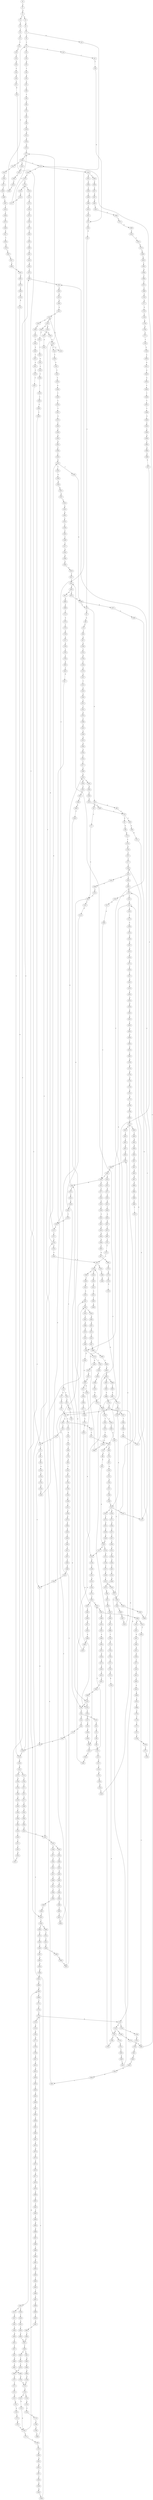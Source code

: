 strict digraph  {
	S0 -> S1 [ label = C ];
	S1 -> S2 [ label = G ];
	S2 -> S3 [ label = A ];
	S2 -> S4 [ label = T ];
	S3 -> S5 [ label = A ];
	S4 -> S6 [ label = G ];
	S5 -> S7 [ label = C ];
	S6 -> S8 [ label = C ];
	S7 -> S9 [ label = C ];
	S7 -> S10 [ label = A ];
	S8 -> S11 [ label = A ];
	S9 -> S12 [ label = T ];
	S10 -> S13 [ label = C ];
	S11 -> S14 [ label = T ];
	S12 -> S15 [ label = T ];
	S12 -> S16 [ label = G ];
	S13 -> S17 [ label = G ];
	S13 -> S18 [ label = C ];
	S14 -> S19 [ label = C ];
	S15 -> S20 [ label = C ];
	S16 -> S21 [ label = T ];
	S17 -> S22 [ label = C ];
	S18 -> S23 [ label = C ];
	S19 -> S24 [ label = C ];
	S20 -> S25 [ label = G ];
	S21 -> S26 [ label = C ];
	S22 -> S27 [ label = G ];
	S23 -> S28 [ label = G ];
	S24 -> S29 [ label = G ];
	S25 -> S30 [ label = T ];
	S26 -> S31 [ label = G ];
	S27 -> S32 [ label = C ];
	S28 -> S33 [ label = T ];
	S29 -> S34 [ label = C ];
	S30 -> S35 [ label = A ];
	S31 -> S36 [ label = C ];
	S32 -> S37 [ label = G ];
	S32 -> S38 [ label = A ];
	S33 -> S39 [ label = A ];
	S34 -> S40 [ label = A ];
	S35 -> S41 [ label = C ];
	S36 -> S42 [ label = G ];
	S37 -> S43 [ label = C ];
	S37 -> S44 [ label = G ];
	S38 -> S45 [ label = C ];
	S39 -> S46 [ label = C ];
	S40 -> S47 [ label = C ];
	S41 -> S48 [ label = T ];
	S42 -> S49 [ label = C ];
	S43 -> S50 [ label = G ];
	S44 -> S51 [ label = C ];
	S45 -> S52 [ label = G ];
	S46 -> S53 [ label = A ];
	S46 -> S54 [ label = G ];
	S47 -> S55 [ label = G ];
	S48 -> S56 [ label = T ];
	S49 -> S57 [ label = G ];
	S49 -> S58 [ label = A ];
	S50 -> S59 [ label = T ];
	S51 -> S60 [ label = T ];
	S52 -> S61 [ label = T ];
	S53 -> S62 [ label = G ];
	S54 -> S63 [ label = T ];
	S55 -> S61 [ label = T ];
	S56 -> S64 [ label = C ];
	S57 -> S65 [ label = A ];
	S58 -> S66 [ label = G ];
	S58 -> S67 [ label = A ];
	S59 -> S68 [ label = C ];
	S60 -> S69 [ label = A ];
	S60 -> S70 [ label = G ];
	S61 -> S71 [ label = C ];
	S62 -> S72 [ label = C ];
	S63 -> S73 [ label = C ];
	S64 -> S74 [ label = A ];
	S65 -> S75 [ label = G ];
	S66 -> S76 [ label = C ];
	S67 -> S77 [ label = C ];
	S68 -> S78 [ label = G ];
	S69 -> S79 [ label = T ];
	S70 -> S80 [ label = G ];
	S71 -> S81 [ label = G ];
	S71 -> S82 [ label = C ];
	S72 -> S83 [ label = A ];
	S73 -> S84 [ label = C ];
	S74 -> S85 [ label = A ];
	S75 -> S86 [ label = C ];
	S76 -> S87 [ label = G ];
	S76 -> S88 [ label = C ];
	S77 -> S89 [ label = C ];
	S78 -> S90 [ label = A ];
	S79 -> S91 [ label = A ];
	S80 -> S92 [ label = A ];
	S81 -> S93 [ label = A ];
	S82 -> S94 [ label = A ];
	S83 -> S95 [ label = G ];
	S84 -> S94 [ label = A ];
	S85 -> S96 [ label = G ];
	S86 -> S97 [ label = A ];
	S87 -> S98 [ label = G ];
	S88 -> S99 [ label = G ];
	S89 -> S100 [ label = A ];
	S89 -> S101 [ label = C ];
	S90 -> S102 [ label = C ];
	S91 -> S103 [ label = G ];
	S92 -> S104 [ label = A ];
	S93 -> S105 [ label = G ];
	S94 -> S106 [ label = G ];
	S95 -> S107 [ label = G ];
	S96 -> S108 [ label = C ];
	S97 -> S109 [ label = G ];
	S98 -> S110 [ label = G ];
	S99 -> S111 [ label = G ];
	S100 -> S112 [ label = G ];
	S101 -> S113 [ label = G ];
	S102 -> S114 [ label = G ];
	S103 -> S115 [ label = T ];
	S104 -> S116 [ label = T ];
	S104 -> S117 [ label = G ];
	S105 -> S118 [ label = C ];
	S106 -> S119 [ label = C ];
	S106 -> S120 [ label = T ];
	S107 -> S121 [ label = T ];
	S108 -> S122 [ label = G ];
	S109 -> S123 [ label = T ];
	S110 -> S124 [ label = T ];
	S111 -> S125 [ label = T ];
	S112 -> S126 [ label = A ];
	S112 -> S127 [ label = T ];
	S113 -> S128 [ label = T ];
	S114 -> S129 [ label = C ];
	S115 -> S130 [ label = A ];
	S116 -> S131 [ label = G ];
	S117 -> S132 [ label = A ];
	S118 -> S133 [ label = G ];
	S119 -> S134 [ label = T ];
	S119 -> S135 [ label = G ];
	S120 -> S136 [ label = A ];
	S121 -> S137 [ label = G ];
	S122 -> S138 [ label = A ];
	S123 -> S139 [ label = G ];
	S124 -> S140 [ label = G ];
	S125 -> S141 [ label = G ];
	S126 -> S142 [ label = C ];
	S126 -> S143 [ label = A ];
	S127 -> S144 [ label = C ];
	S128 -> S145 [ label = C ];
	S128 -> S39 [ label = A ];
	S129 -> S146 [ label = G ];
	S130 -> S147 [ label = G ];
	S131 -> S148 [ label = G ];
	S132 -> S149 [ label = A ];
	S133 -> S150 [ label = A ];
	S134 -> S151 [ label = T ];
	S135 -> S152 [ label = A ];
	S136 -> S153 [ label = G ];
	S137 -> S154 [ label = C ];
	S138 -> S155 [ label = G ];
	S139 -> S156 [ label = C ];
	S140 -> S157 [ label = C ];
	S141 -> S158 [ label = A ];
	S141 -> S159 [ label = G ];
	S142 -> S160 [ label = T ];
	S143 -> S161 [ label = C ];
	S144 -> S162 [ label = T ];
	S144 -> S163 [ label = G ];
	S145 -> S164 [ label = T ];
	S146 -> S165 [ label = C ];
	S147 -> S166 [ label = C ];
	S148 -> S167 [ label = G ];
	S149 -> S168 [ label = C ];
	S150 -> S169 [ label = G ];
	S151 -> S170 [ label = C ];
	S152 -> S171 [ label = G ];
	S153 -> S172 [ label = G ];
	S153 -> S173 [ label = C ];
	S154 -> S174 [ label = A ];
	S155 -> S175 [ label = T ];
	S156 -> S176 [ label = A ];
	S157 -> S177 [ label = C ];
	S158 -> S178 [ label = C ];
	S159 -> S179 [ label = T ];
	S159 -> S180 [ label = A ];
	S160 -> S181 [ label = C ];
	S161 -> S182 [ label = C ];
	S161 -> S183 [ label = A ];
	S162 -> S184 [ label = C ];
	S163 -> S185 [ label = T ];
	S163 -> S186 [ label = C ];
	S164 -> S187 [ label = C ];
	S165 -> S188 [ label = C ];
	S166 -> S189 [ label = C ];
	S167 -> S190 [ label = G ];
	S168 -> S191 [ label = G ];
	S169 -> S175 [ label = T ];
	S170 -> S192 [ label = A ];
	S171 -> S175 [ label = T ];
	S172 -> S193 [ label = G ];
	S173 -> S194 [ label = T ];
	S174 -> S195 [ label = C ];
	S175 -> S196 [ label = C ];
	S176 -> S197 [ label = A ];
	S177 -> S198 [ label = G ];
	S178 -> S199 [ label = G ];
	S179 -> S200 [ label = G ];
	S179 -> S201 [ label = T ];
	S180 -> S202 [ label = A ];
	S181 -> S203 [ label = C ];
	S182 -> S204 [ label = A ];
	S182 -> S205 [ label = G ];
	S183 -> S206 [ label = G ];
	S184 -> S207 [ label = T ];
	S185 -> S208 [ label = A ];
	S186 -> S209 [ label = G ];
	S187 -> S210 [ label = G ];
	S188 -> S211 [ label = T ];
	S189 -> S212 [ label = G ];
	S190 -> S213 [ label = T ];
	S191 -> S214 [ label = G ];
	S192 -> S215 [ label = C ];
	S193 -> S216 [ label = T ];
	S194 -> S217 [ label = C ];
	S195 -> S218 [ label = G ];
	S196 -> S219 [ label = C ];
	S196 -> S220 [ label = G ];
	S196 -> S221 [ label = T ];
	S197 -> S222 [ label = C ];
	S198 -> S223 [ label = C ];
	S199 -> S224 [ label = T ];
	S200 -> S225 [ label = G ];
	S201 -> S226 [ label = A ];
	S202 -> S227 [ label = C ];
	S202 -> S228 [ label = G ];
	S203 -> S229 [ label = C ];
	S204 -> S230 [ label = G ];
	S204 -> S231 [ label = C ];
	S205 -> S232 [ label = G ];
	S206 -> S233 [ label = C ];
	S207 -> S234 [ label = C ];
	S207 -> S235 [ label = G ];
	S208 -> S236 [ label = A ];
	S209 -> S237 [ label = G ];
	S209 -> S49 [ label = C ];
	S210 -> S238 [ label = G ];
	S211 -> S239 [ label = C ];
	S212 -> S240 [ label = A ];
	S212 -> S241 [ label = G ];
	S212 -> S242 [ label = C ];
	S213 -> S243 [ label = C ];
	S214 -> S244 [ label = C ];
	S215 -> S245 [ label = G ];
	S216 -> S246 [ label = C ];
	S217 -> S247 [ label = C ];
	S218 -> S248 [ label = C ];
	S219 -> S249 [ label = A ];
	S219 -> S250 [ label = C ];
	S220 -> S251 [ label = A ];
	S221 -> S252 [ label = C ];
	S222 -> S253 [ label = A ];
	S223 -> S254 [ label = C ];
	S223 -> S255 [ label = A ];
	S224 -> S256 [ label = G ];
	S225 -> S257 [ label = A ];
	S226 -> S258 [ label = G ];
	S227 -> S259 [ label = C ];
	S228 -> S132 [ label = A ];
	S229 -> S260 [ label = A ];
	S230 -> S126 [ label = A ];
	S231 -> S261 [ label = C ];
	S232 -> S262 [ label = A ];
	S233 -> S263 [ label = C ];
	S234 -> S264 [ label = T ];
	S234 -> S265 [ label = G ];
	S235 -> S266 [ label = T ];
	S236 -> S267 [ label = G ];
	S237 -> S268 [ label = C ];
	S238 -> S269 [ label = C ];
	S239 -> S270 [ label = G ];
	S240 -> S271 [ label = A ];
	S241 -> S125 [ label = T ];
	S242 -> S272 [ label = T ];
	S243 -> S273 [ label = C ];
	S244 -> S274 [ label = A ];
	S245 -> S275 [ label = C ];
	S246 -> S276 [ label = A ];
	S247 -> S277 [ label = A ];
	S248 -> S278 [ label = G ];
	S249 -> S279 [ label = G ];
	S250 -> S280 [ label = T ];
	S250 -> S281 [ label = G ];
	S251 -> S282 [ label = A ];
	S252 -> S283 [ label = G ];
	S253 -> S284 [ label = G ];
	S254 -> S285 [ label = G ];
	S255 -> S286 [ label = A ];
	S256 -> S287 [ label = G ];
	S257 -> S202 [ label = A ];
	S258 -> S288 [ label = A ];
	S259 -> S289 [ label = T ];
	S260 -> S290 [ label = T ];
	S261 -> S291 [ label = A ];
	S262 -> S292 [ label = C ];
	S263 -> S293 [ label = G ];
	S264 -> S294 [ label = G ];
	S265 -> S295 [ label = T ];
	S266 -> S296 [ label = A ];
	S267 -> S297 [ label = A ];
	S268 -> S60 [ label = T ];
	S269 -> S298 [ label = A ];
	S270 -> S299 [ label = G ];
	S271 -> S300 [ label = A ];
	S272 -> S301 [ label = G ];
	S273 -> S302 [ label = G ];
	S274 -> S303 [ label = C ];
	S275 -> S304 [ label = C ];
	S276 -> S305 [ label = C ];
	S277 -> S306 [ label = C ];
	S278 -> S32 [ label = C ];
	S278 -> S307 [ label = G ];
	S279 -> S120 [ label = T ];
	S279 -> S119 [ label = C ];
	S280 -> S308 [ label = C ];
	S281 -> S309 [ label = C ];
	S282 -> S310 [ label = C ];
	S283 -> S311 [ label = T ];
	S284 -> S312 [ label = C ];
	S285 -> S313 [ label = G ];
	S286 -> S314 [ label = C ];
	S287 -> S315 [ label = G ];
	S288 -> S316 [ label = A ];
	S289 -> S317 [ label = C ];
	S290 -> S318 [ label = C ];
	S291 -> S319 [ label = C ];
	S292 -> S320 [ label = G ];
	S293 -> S321 [ label = T ];
	S294 -> S322 [ label = A ];
	S295 -> S323 [ label = G ];
	S297 -> S324 [ label = C ];
	S298 -> S325 [ label = C ];
	S299 -> S326 [ label = G ];
	S300 -> S327 [ label = C ];
	S301 -> S328 [ label = G ];
	S302 -> S329 [ label = C ];
	S302 -> S330 [ label = T ];
	S303 -> S331 [ label = C ];
	S303 -> S332 [ label = T ];
	S304 -> S333 [ label = C ];
	S305 -> S334 [ label = T ];
	S306 -> S335 [ label = C ];
	S307 -> S336 [ label = T ];
	S308 -> S337 [ label = C ];
	S309 -> S338 [ label = C ];
	S310 -> S339 [ label = C ];
	S311 -> S340 [ label = C ];
	S312 -> S341 [ label = T ];
	S313 -> S342 [ label = T ];
	S313 -> S343 [ label = A ];
	S314 -> S89 [ label = C ];
	S315 -> S344 [ label = T ];
	S316 -> S345 [ label = G ];
	S317 -> S346 [ label = G ];
	S318 -> S347 [ label = T ];
	S319 -> S348 [ label = C ];
	S320 -> S349 [ label = C ];
	S320 -> S350 [ label = T ];
	S321 -> S351 [ label = C ];
	S322 -> S352 [ label = G ];
	S323 -> S353 [ label = G ];
	S324 -> S354 [ label = G ];
	S325 -> S355 [ label = G ];
	S325 -> S331 [ label = C ];
	S326 -> S356 [ label = C ];
	S327 -> S357 [ label = C ];
	S328 -> S358 [ label = A ];
	S329 -> S359 [ label = C ];
	S330 -> S360 [ label = C ];
	S331 -> S361 [ label = G ];
	S332 -> S362 [ label = G ];
	S333 -> S363 [ label = T ];
	S334 -> S364 [ label = C ];
	S335 -> S365 [ label = G ];
	S336 -> S366 [ label = G ];
	S337 -> S367 [ label = G ];
	S338 -> S368 [ label = T ];
	S339 -> S12 [ label = T ];
	S340 -> S369 [ label = T ];
	S341 -> S370 [ label = A ];
	S342 -> S141 [ label = G ];
	S343 -> S371 [ label = A ];
	S344 -> S372 [ label = A ];
	S345 -> S373 [ label = G ];
	S346 -> S374 [ label = G ];
	S347 -> S375 [ label = G ];
	S348 -> S376 [ label = C ];
	S349 -> S377 [ label = C ];
	S350 -> S378 [ label = C ];
	S351 -> S379 [ label = C ];
	S352 -> S380 [ label = T ];
	S353 -> S381 [ label = T ];
	S354 -> S382 [ label = G ];
	S355 -> S383 [ label = C ];
	S356 -> S384 [ label = T ];
	S357 -> S385 [ label = C ];
	S358 -> S104 [ label = A ];
	S359 -> S386 [ label = G ];
	S360 -> S387 [ label = G ];
	S361 -> S388 [ label = A ];
	S361 -> S389 [ label = G ];
	S362 -> S390 [ label = G ];
	S363 -> S391 [ label = T ];
	S364 -> S392 [ label = G ];
	S365 -> S393 [ label = G ];
	S366 -> S394 [ label = C ];
	S367 -> S395 [ label = G ];
	S368 -> S396 [ label = G ];
	S369 -> S397 [ label = G ];
	S370 -> S398 [ label = C ];
	S371 -> S399 [ label = C ];
	S372 -> S400 [ label = C ];
	S373 -> S401 [ label = G ];
	S374 -> S402 [ label = C ];
	S375 -> S403 [ label = C ];
	S376 -> S404 [ label = C ];
	S377 -> S405 [ label = C ];
	S378 -> S406 [ label = G ];
	S379 -> S407 [ label = T ];
	S380 -> S408 [ label = A ];
	S381 -> S409 [ label = A ];
	S382 -> S410 [ label = C ];
	S383 -> S278 [ label = G ];
	S384 -> S411 [ label = C ];
	S385 -> S412 [ label = C ];
	S386 -> S313 [ label = G ];
	S387 -> S413 [ label = G ];
	S388 -> S414 [ label = G ];
	S388 -> S415 [ label = A ];
	S389 -> S416 [ label = G ];
	S390 -> S417 [ label = G ];
	S391 -> S418 [ label = C ];
	S392 -> S419 [ label = C ];
	S393 -> S420 [ label = A ];
	S394 -> S421 [ label = C ];
	S395 -> S422 [ label = T ];
	S396 -> S423 [ label = T ];
	S397 -> S424 [ label = T ];
	S398 -> S425 [ label = G ];
	S399 -> S426 [ label = T ];
	S400 -> S427 [ label = T ];
	S401 -> S428 [ label = G ];
	S402 -> S298 [ label = A ];
	S403 -> S429 [ label = C ];
	S404 -> S430 [ label = T ];
	S405 -> S431 [ label = A ];
	S406 -> S432 [ label = T ];
	S407 -> S433 [ label = C ];
	S409 -> S434 [ label = T ];
	S409 -> S435 [ label = C ];
	S410 -> S436 [ label = T ];
	S411 -> S437 [ label = A ];
	S412 -> S438 [ label = G ];
	S413 -> S439 [ label = A ];
	S414 -> S440 [ label = T ];
	S415 -> S441 [ label = T ];
	S416 -> S442 [ label = A ];
	S417 -> S443 [ label = A ];
	S418 -> S444 [ label = A ];
	S419 -> S445 [ label = T ];
	S420 -> S292 [ label = C ];
	S421 -> S198 [ label = G ];
	S422 -> S446 [ label = C ];
	S423 -> S447 [ label = C ];
	S424 -> S448 [ label = T ];
	S425 -> S449 [ label = A ];
	S426 -> S450 [ label = G ];
	S426 -> S451 [ label = A ];
	S427 -> S452 [ label = A ];
	S428 -> S453 [ label = T ];
	S428 -> S454 [ label = G ];
	S429 -> S455 [ label = A ];
	S430 -> S456 [ label = T ];
	S431 -> S457 [ label = T ];
	S432 -> S458 [ label = G ];
	S433 -> S459 [ label = T ];
	S434 -> S460 [ label = G ];
	S435 -> S461 [ label = C ];
	S436 -> S462 [ label = C ];
	S437 -> S463 [ label = C ];
	S438 -> S464 [ label = A ];
	S439 -> S465 [ label = A ];
	S440 -> S466 [ label = C ];
	S441 -> S467 [ label = G ];
	S442 -> S468 [ label = A ];
	S443 -> S469 [ label = A ];
	S444 -> S470 [ label = T ];
	S445 -> S471 [ label = T ];
	S446 -> S472 [ label = T ];
	S447 -> S31 [ label = G ];
	S448 -> S473 [ label = C ];
	S449 -> S474 [ label = G ];
	S450 -> S475 [ label = C ];
	S450 -> S476 [ label = G ];
	S451 -> S477 [ label = C ];
	S452 -> S478 [ label = T ];
	S453 -> S479 [ label = C ];
	S454 -> S480 [ label = T ];
	S455 -> S481 [ label = G ];
	S456 -> S482 [ label = C ];
	S457 -> S483 [ label = C ];
	S458 -> S484 [ label = A ];
	S459 -> S485 [ label = T ];
	S459 -> S486 [ label = G ];
	S460 -> S487 [ label = A ];
	S461 -> S488 [ label = G ];
	S462 -> S489 [ label = T ];
	S463 -> S490 [ label = G ];
	S464 -> S491 [ label = C ];
	S465 -> S492 [ label = C ];
	S466 -> S219 [ label = C ];
	S467 -> S493 [ label = T ];
	S468 -> S494 [ label = T ];
	S469 -> S495 [ label = C ];
	S470 -> S496 [ label = C ];
	S471 -> S497 [ label = C ];
	S472 -> S498 [ label = G ];
	S473 -> S499 [ label = C ];
	S474 -> S500 [ label = A ];
	S475 -> S501 [ label = A ];
	S476 -> S502 [ label = C ];
	S476 -> S503 [ label = A ];
	S477 -> S504 [ label = A ];
	S478 -> S505 [ label = T ];
	S479 -> S506 [ label = T ];
	S480 -> S507 [ label = C ];
	S481 -> S508 [ label = T ];
	S482 -> S509 [ label = C ];
	S482 -> S510 [ label = G ];
	S483 -> S511 [ label = G ];
	S484 -> S512 [ label = C ];
	S485 -> S513 [ label = C ];
	S486 -> S514 [ label = T ];
	S487 -> S515 [ label = G ];
	S488 -> S516 [ label = G ];
	S489 -> S517 [ label = C ];
	S490 -> S518 [ label = T ];
	S491 -> S519 [ label = T ];
	S492 -> S520 [ label = A ];
	S492 -> S426 [ label = T ];
	S493 -> S521 [ label = A ];
	S494 -> S522 [ label = T ];
	S495 -> S523 [ label = T ];
	S496 -> S524 [ label = C ];
	S497 -> S525 [ label = A ];
	S498 -> S526 [ label = G ];
	S499 -> S527 [ label = G ];
	S500 -> S528 [ label = A ];
	S501 -> S529 [ label = A ];
	S502 -> S530 [ label = G ];
	S503 -> S531 [ label = C ];
	S504 -> S532 [ label = A ];
	S505 -> S533 [ label = G ];
	S506 -> S534 [ label = C ];
	S507 -> S273 [ label = C ];
	S508 -> S535 [ label = C ];
	S509 -> S536 [ label = T ];
	S510 -> S537 [ label = A ];
	S511 -> S538 [ label = T ];
	S512 -> S539 [ label = C ];
	S513 -> S540 [ label = T ];
	S514 -> S541 [ label = C ];
	S515 -> S542 [ label = C ];
	S516 -> S543 [ label = T ];
	S517 -> S544 [ label = G ];
	S518 -> S545 [ label = C ];
	S519 -> S546 [ label = A ];
	S520 -> S547 [ label = G ];
	S521 -> S548 [ label = G ];
	S522 -> S549 [ label = G ];
	S523 -> S450 [ label = G ];
	S524 -> S550 [ label = A ];
	S525 -> S551 [ label = T ];
	S526 -> S552 [ label = A ];
	S527 -> S553 [ label = T ];
	S528 -> S554 [ label = C ];
	S529 -> S555 [ label = C ];
	S530 -> S556 [ label = C ];
	S531 -> S557 [ label = C ];
	S532 -> S558 [ label = C ];
	S533 -> S559 [ label = G ];
	S534 -> S560 [ label = T ];
	S535 -> S163 [ label = G ];
	S536 -> S561 [ label = G ];
	S537 -> S562 [ label = T ];
	S538 -> S563 [ label = C ];
	S539 -> S564 [ label = G ];
	S540 -> S565 [ label = C ];
	S541 -> S566 [ label = G ];
	S542 -> S567 [ label = G ];
	S543 -> S568 [ label = G ];
	S544 -> S569 [ label = A ];
	S545 -> S82 [ label = C ];
	S546 -> S570 [ label = G ];
	S547 -> S571 [ label = G ];
	S548 -> S572 [ label = T ];
	S549 -> S573 [ label = A ];
	S550 -> S574 [ label = G ];
	S551 -> S496 [ label = C ];
	S552 -> S575 [ label = G ];
	S553 -> S576 [ label = G ];
	S554 -> S577 [ label = T ];
	S555 -> S578 [ label = C ];
	S556 -> S579 [ label = A ];
	S557 -> S580 [ label = C ];
	S558 -> S581 [ label = G ];
	S559 -> S582 [ label = A ];
	S560 -> S234 [ label = C ];
	S561 -> S583 [ label = T ];
	S562 -> S584 [ label = C ];
	S563 -> S585 [ label = C ];
	S564 -> S586 [ label = G ];
	S565 -> S587 [ label = G ];
	S566 -> S588 [ label = T ];
	S567 -> S589 [ label = G ];
	S568 -> S159 [ label = G ];
	S569 -> S590 [ label = A ];
	S570 -> S591 [ label = A ];
	S571 -> S592 [ label = A ];
	S572 -> S593 [ label = T ];
	S573 -> S594 [ label = A ];
	S574 -> S595 [ label = A ];
	S575 -> S596 [ label = G ];
	S576 -> S597 [ label = G ];
	S577 -> S598 [ label = G ];
	S578 -> S100 [ label = A ];
	S579 -> S599 [ label = G ];
	S580 -> S600 [ label = G ];
	S581 -> S601 [ label = A ];
	S582 -> S602 [ label = A ];
	S583 -> S603 [ label = C ];
	S584 -> S604 [ label = G ];
	S585 -> S605 [ label = T ];
	S586 -> S606 [ label = T ];
	S587 -> S607 [ label = G ];
	S588 -> S608 [ label = G ];
	S589 -> S609 [ label = T ];
	S590 -> S610 [ label = G ];
	S591 -> S611 [ label = A ];
	S592 -> S612 [ label = A ];
	S593 -> S613 [ label = T ];
	S594 -> S614 [ label = C ];
	S595 -> S615 [ label = A ];
	S596 -> S616 [ label = G ];
	S597 -> S617 [ label = C ];
	S598 -> S476 [ label = G ];
	S599 -> S76 [ label = C ];
	S600 -> S618 [ label = T ];
	S601 -> S619 [ label = A ];
	S602 -> S620 [ label = C ];
	S603 -> S621 [ label = C ];
	S604 -> S622 [ label = T ];
	S605 -> S433 [ label = C ];
	S606 -> S623 [ label = C ];
	S607 -> S624 [ label = A ];
	S608 -> S625 [ label = G ];
	S609 -> S626 [ label = C ];
	S610 -> S627 [ label = T ];
	S611 -> S628 [ label = T ];
	S612 -> S629 [ label = T ];
	S613 -> S630 [ label = C ];
	S614 -> S631 [ label = C ];
	S615 -> S161 [ label = C ];
	S616 -> S632 [ label = T ];
	S617 -> S633 [ label = C ];
	S618 -> S145 [ label = C ];
	S619 -> S634 [ label = A ];
	S620 -> S635 [ label = G ];
	S621 -> S636 [ label = T ];
	S622 -> S637 [ label = T ];
	S623 -> S638 [ label = G ];
	S624 -> S639 [ label = G ];
	S625 -> S381 [ label = T ];
	S626 -> S640 [ label = G ];
	S627 -> S641 [ label = C ];
	S628 -> S642 [ label = C ];
	S629 -> S643 [ label = A ];
	S630 -> S644 [ label = A ];
	S631 -> S645 [ label = C ];
	S632 -> S646 [ label = G ];
	S633 -> S647 [ label = C ];
	S634 -> S648 [ label = A ];
	S635 -> S649 [ label = G ];
	S636 -> S650 [ label = A ];
	S636 -> S651 [ label = T ];
	S637 -> S652 [ label = T ];
	S638 -> S653 [ label = C ];
	S639 -> S654 [ label = A ];
	S640 -> S653 [ label = C ];
	S641 -> S655 [ label = G ];
	S642 -> S656 [ label = G ];
	S643 -> S657 [ label = G ];
	S644 -> S658 [ label = C ];
	S645 -> S659 [ label = G ];
	S646 -> S660 [ label = T ];
	S647 -> S661 [ label = G ];
	S648 -> S662 [ label = C ];
	S649 -> S663 [ label = T ];
	S650 -> S664 [ label = C ];
	S651 -> S665 [ label = G ];
	S652 -> S666 [ label = G ];
	S653 -> S667 [ label = A ];
	S653 -> S668 [ label = G ];
	S654 -> S669 [ label = G ];
	S655 -> S670 [ label = C ];
	S655 -> S671 [ label = A ];
	S656 -> S672 [ label = G ];
	S657 -> S673 [ label = T ];
	S658 -> S674 [ label = T ];
	S659 -> S128 [ label = T ];
	S660 -> S675 [ label = T ];
	S661 -> S676 [ label = T ];
	S662 -> S677 [ label = A ];
	S663 -> S678 [ label = A ];
	S664 -> S679 [ label = T ];
	S665 -> S680 [ label = T ];
	S666 -> S681 [ label = T ];
	S667 -> S682 [ label = C ];
	S668 -> S683 [ label = T ];
	S669 -> S684 [ label = G ];
	S670 -> S209 [ label = G ];
	S671 -> S685 [ label = G ];
	S672 -> S686 [ label = G ];
	S673 -> S687 [ label = C ];
	S674 -> S688 [ label = C ];
	S675 -> S689 [ label = C ];
	S676 -> S690 [ label = C ];
	S677 -> S691 [ label = G ];
	S678 -> S692 [ label = C ];
	S679 -> S693 [ label = A ];
	S680 -> S694 [ label = A ];
	S681 -> S695 [ label = A ];
	S682 -> S696 [ label = G ];
	S683 -> S697 [ label = A ];
	S684 -> S698 [ label = T ];
	S685 -> S699 [ label = G ];
	S686 -> S700 [ label = T ];
	S687 -> S701 [ label = T ];
	S688 -> S702 [ label = C ];
	S689 -> S703 [ label = C ];
	S690 -> S704 [ label = C ];
	S691 -> S705 [ label = A ];
	S692 -> S706 [ label = G ];
	S693 -> S707 [ label = C ];
	S694 -> S708 [ label = G ];
	S695 -> S709 [ label = G ];
	S696 -> S710 [ label = C ];
	S697 -> S711 [ label = G ];
	S698 -> S712 [ label = C ];
	S699 -> S713 [ label = T ];
	S700 -> S714 [ label = A ];
	S701 -> S715 [ label = C ];
	S702 -> S716 [ label = T ];
	S703 -> S717 [ label = A ];
	S704 -> S718 [ label = A ];
	S705 -> S719 [ label = A ];
	S706 -> S720 [ label = A ];
	S707 -> S721 [ label = C ];
	S708 -> S722 [ label = G ];
	S709 -> S722 [ label = G ];
	S710 -> S278 [ label = G ];
	S711 -> S723 [ label = C ];
	S712 -> S724 [ label = C ];
	S713 -> S725 [ label = A ];
	S714 -> S726 [ label = T ];
	S715 -> S207 [ label = T ];
	S716 -> S727 [ label = T ];
	S717 -> S728 [ label = G ];
	S718 -> S106 [ label = G ];
	S719 -> S729 [ label = G ];
	S720 -> S730 [ label = A ];
	S721 -> S731 [ label = A ];
	S722 -> S732 [ label = A ];
	S723 -> S733 [ label = C ];
	S724 -> S734 [ label = C ];
	S725 -> S735 [ label = T ];
	S726 -> S736 [ label = C ];
	S727 -> S737 [ label = T ];
	S728 -> S738 [ label = C ];
	S729 -> S739 [ label = G ];
	S730 -> S740 [ label = G ];
	S731 -> S741 [ label = G ];
	S732 -> S742 [ label = G ];
	S732 -> S743 [ label = A ];
	S733 -> S212 [ label = G ];
	S734 -> S744 [ label = A ];
	S734 -> S745 [ label = G ];
	S735 -> S746 [ label = A ];
	S736 -> S747 [ label = C ];
	S737 -> S748 [ label = C ];
	S738 -> S749 [ label = A ];
	S739 -> S401 [ label = G ];
	S740 -> S750 [ label = A ];
	S741 -> S751 [ label = G ];
	S742 -> S752 [ label = A ];
	S743 -> S753 [ label = A ];
	S744 -> S754 [ label = G ];
	S745 -> S755 [ label = A ];
	S745 -> S756 [ label = G ];
	S746 -> S757 [ label = A ];
	S747 -> S758 [ label = C ];
	S748 -> S759 [ label = A ];
	S749 -> S760 [ label = G ];
	S750 -> S761 [ label = A ];
	S751 -> S762 [ label = A ];
	S752 -> S763 [ label = G ];
	S753 -> S764 [ label = G ];
	S754 -> S765 [ label = A ];
	S755 -> S766 [ label = G ];
	S755 -> S767 [ label = A ];
	S756 -> S768 [ label = A ];
	S757 -> S769 [ label = G ];
	S758 -> S770 [ label = G ];
	S759 -> S771 [ label = T ];
	S760 -> S772 [ label = A ];
	S761 -> S773 [ label = G ];
	S762 -> S774 [ label = G ];
	S763 -> S775 [ label = T ];
	S763 -> S684 [ label = G ];
	S764 -> S776 [ label = G ];
	S765 -> S777 [ label = G ];
	S766 -> S778 [ label = T ];
	S767 -> S779 [ label = A ];
	S767 -> S780 [ label = G ];
	S768 -> S781 [ label = G ];
	S769 -> S782 [ label = T ];
	S770 -> S783 [ label = A ];
	S771 -> S784 [ label = C ];
	S772 -> S785 [ label = T ];
	S773 -> S786 [ label = T ];
	S774 -> S787 [ label = A ];
	S775 -> S788 [ label = C ];
	S776 -> S789 [ label = T ];
	S777 -> S790 [ label = C ];
	S778 -> S466 [ label = C ];
	S779 -> S791 [ label = G ];
	S780 -> S792 [ label = T ];
	S781 -> S793 [ label = G ];
	S782 -> S794 [ label = C ];
	S783 -> S767 [ label = A ];
	S784 -> S524 [ label = C ];
	S785 -> S795 [ label = A ];
	S786 -> S796 [ label = G ];
	S787 -> S763 [ label = G ];
	S788 -> S797 [ label = A ];
	S789 -> S798 [ label = C ];
	S790 -> S799 [ label = C ];
	S791 -> S800 [ label = T ];
	S792 -> S641 [ label = C ];
	S793 -> S801 [ label = C ];
	S794 -> S802 [ label = G ];
	S795 -> S803 [ label = A ];
	S796 -> S804 [ label = T ];
	S797 -> S805 [ label = G ];
	S798 -> S806 [ label = C ];
	S799 -> S807 [ label = A ];
	S800 -> S808 [ label = G ];
	S801 -> S809 [ label = G ];
	S802 -> S810 [ label = T ];
	S803 -> S811 [ label = A ];
	S804 -> S812 [ label = C ];
	S805 -> S813 [ label = G ];
	S806 -> S734 [ label = C ];
	S807 -> S814 [ label = C ];
	S808 -> S815 [ label = T ];
	S809 -> S816 [ label = T ];
	S810 -> S817 [ label = G ];
	S811 -> S818 [ label = A ];
	S812 -> S819 [ label = G ];
	S812 -> S820 [ label = C ];
	S813 -> S821 [ label = A ];
	S814 -> S822 [ label = G ];
	S815 -> S812 [ label = C ];
	S816 -> S823 [ label = G ];
	S817 -> S625 [ label = G ];
	S818 -> S824 [ label = A ];
	S819 -> S825 [ label = T ];
	S820 -> S826 [ label = T ];
	S821 -> S827 [ label = C ];
	S822 -> S828 [ label = G ];
	S823 -> S829 [ label = G ];
	S824 -> S830 [ label = C ];
	S825 -> S831 [ label = C ];
	S826 -> S832 [ label = G ];
	S827 -> S833 [ label = C ];
	S828 -> S834 [ label = T ];
	S829 -> S835 [ label = T ];
	S830 -> S836 [ label = T ];
	S831 -> S837 [ label = G ];
	S832 -> S838 [ label = G ];
	S833 -> S839 [ label = A ];
	S834 -> S840 [ label = T ];
	S835 -> S409 [ label = A ];
	S836 -> S841 [ label = T ];
	S837 -> S842 [ label = G ];
	S838 -> S843 [ label = C ];
	S839 -> S844 [ label = G ];
	S840 -> S845 [ label = A ];
	S841 -> S846 [ label = T ];
	S842 -> S439 [ label = A ];
	S843 -> S847 [ label = C ];
	S844 -> S848 [ label = T ];
	S845 -> S849 [ label = C ];
	S846 -> S850 [ label = G ];
	S847 -> S851 [ label = T ];
	S848 -> S144 [ label = C ];
	S849 -> S852 [ label = T ];
	S850 -> S853 [ label = C ];
	S851 -> S854 [ label = G ];
	S852 -> S855 [ label = G ];
	S853 -> S856 [ label = C ];
	S854 -> S857 [ label = G ];
	S855 -> S858 [ label = C ];
	S856 -> S859 [ label = G ];
	S857 -> S860 [ label = G ];
	S858 -> S861 [ label = A ];
	S859 -> S862 [ label = T ];
	S860 -> S863 [ label = T ];
	S861 -> S864 [ label = G ];
	S862 -> S865 [ label = A ];
	S863 -> S866 [ label = C ];
	S864 -> S867 [ label = A ];
	S865 -> S868 [ label = G ];
	S866 -> S869 [ label = C ];
	S867 -> S870 [ label = C ];
	S868 -> S871 [ label = C ];
	S869 -> S872 [ label = C ];
	S870 -> S873 [ label = G ];
	S871 -> S733 [ label = C ];
	S872 -> S745 [ label = G ];
	S873 -> S874 [ label = G ];
	S874 -> S875 [ label = A ];
	S875 -> S876 [ label = C ];
	S876 -> S877 [ label = A ];
	S877 -> S878 [ label = C ];
	S878 -> S879 [ label = A ];
	S879 -> S880 [ label = C ];
	S880 -> S881 [ label = C ];
	S881 -> S882 [ label = T ];
	S882 -> S883 [ label = C ];
	S883 -> S884 [ label = T ];
	S884 -> S885 [ label = A ];
	S885 -> S886 [ label = G ];
	S886 -> S887 [ label = A ];
	S887 -> S888 [ label = A ];
	S888 -> S889 [ label = C ];
	S889 -> S890 [ label = G ];
	S890 -> S891 [ label = A ];
	S891 -> S892 [ label = G ];
	S892 -> S893 [ label = G ];
	S893 -> S894 [ label = T ];
	S894 -> S895 [ label = G ];
	S895 -> S896 [ label = T ];
	S896 -> S897 [ label = C ];
	S897 -> S898 [ label = C ];
	S898 -> S899 [ label = C ];
	S899 -> S900 [ label = T ];
	S900 -> S901 [ label = G ];
	S901 -> S902 [ label = T ];
	S902 -> S903 [ label = C ];
	S903 -> S621 [ label = C ];
}
